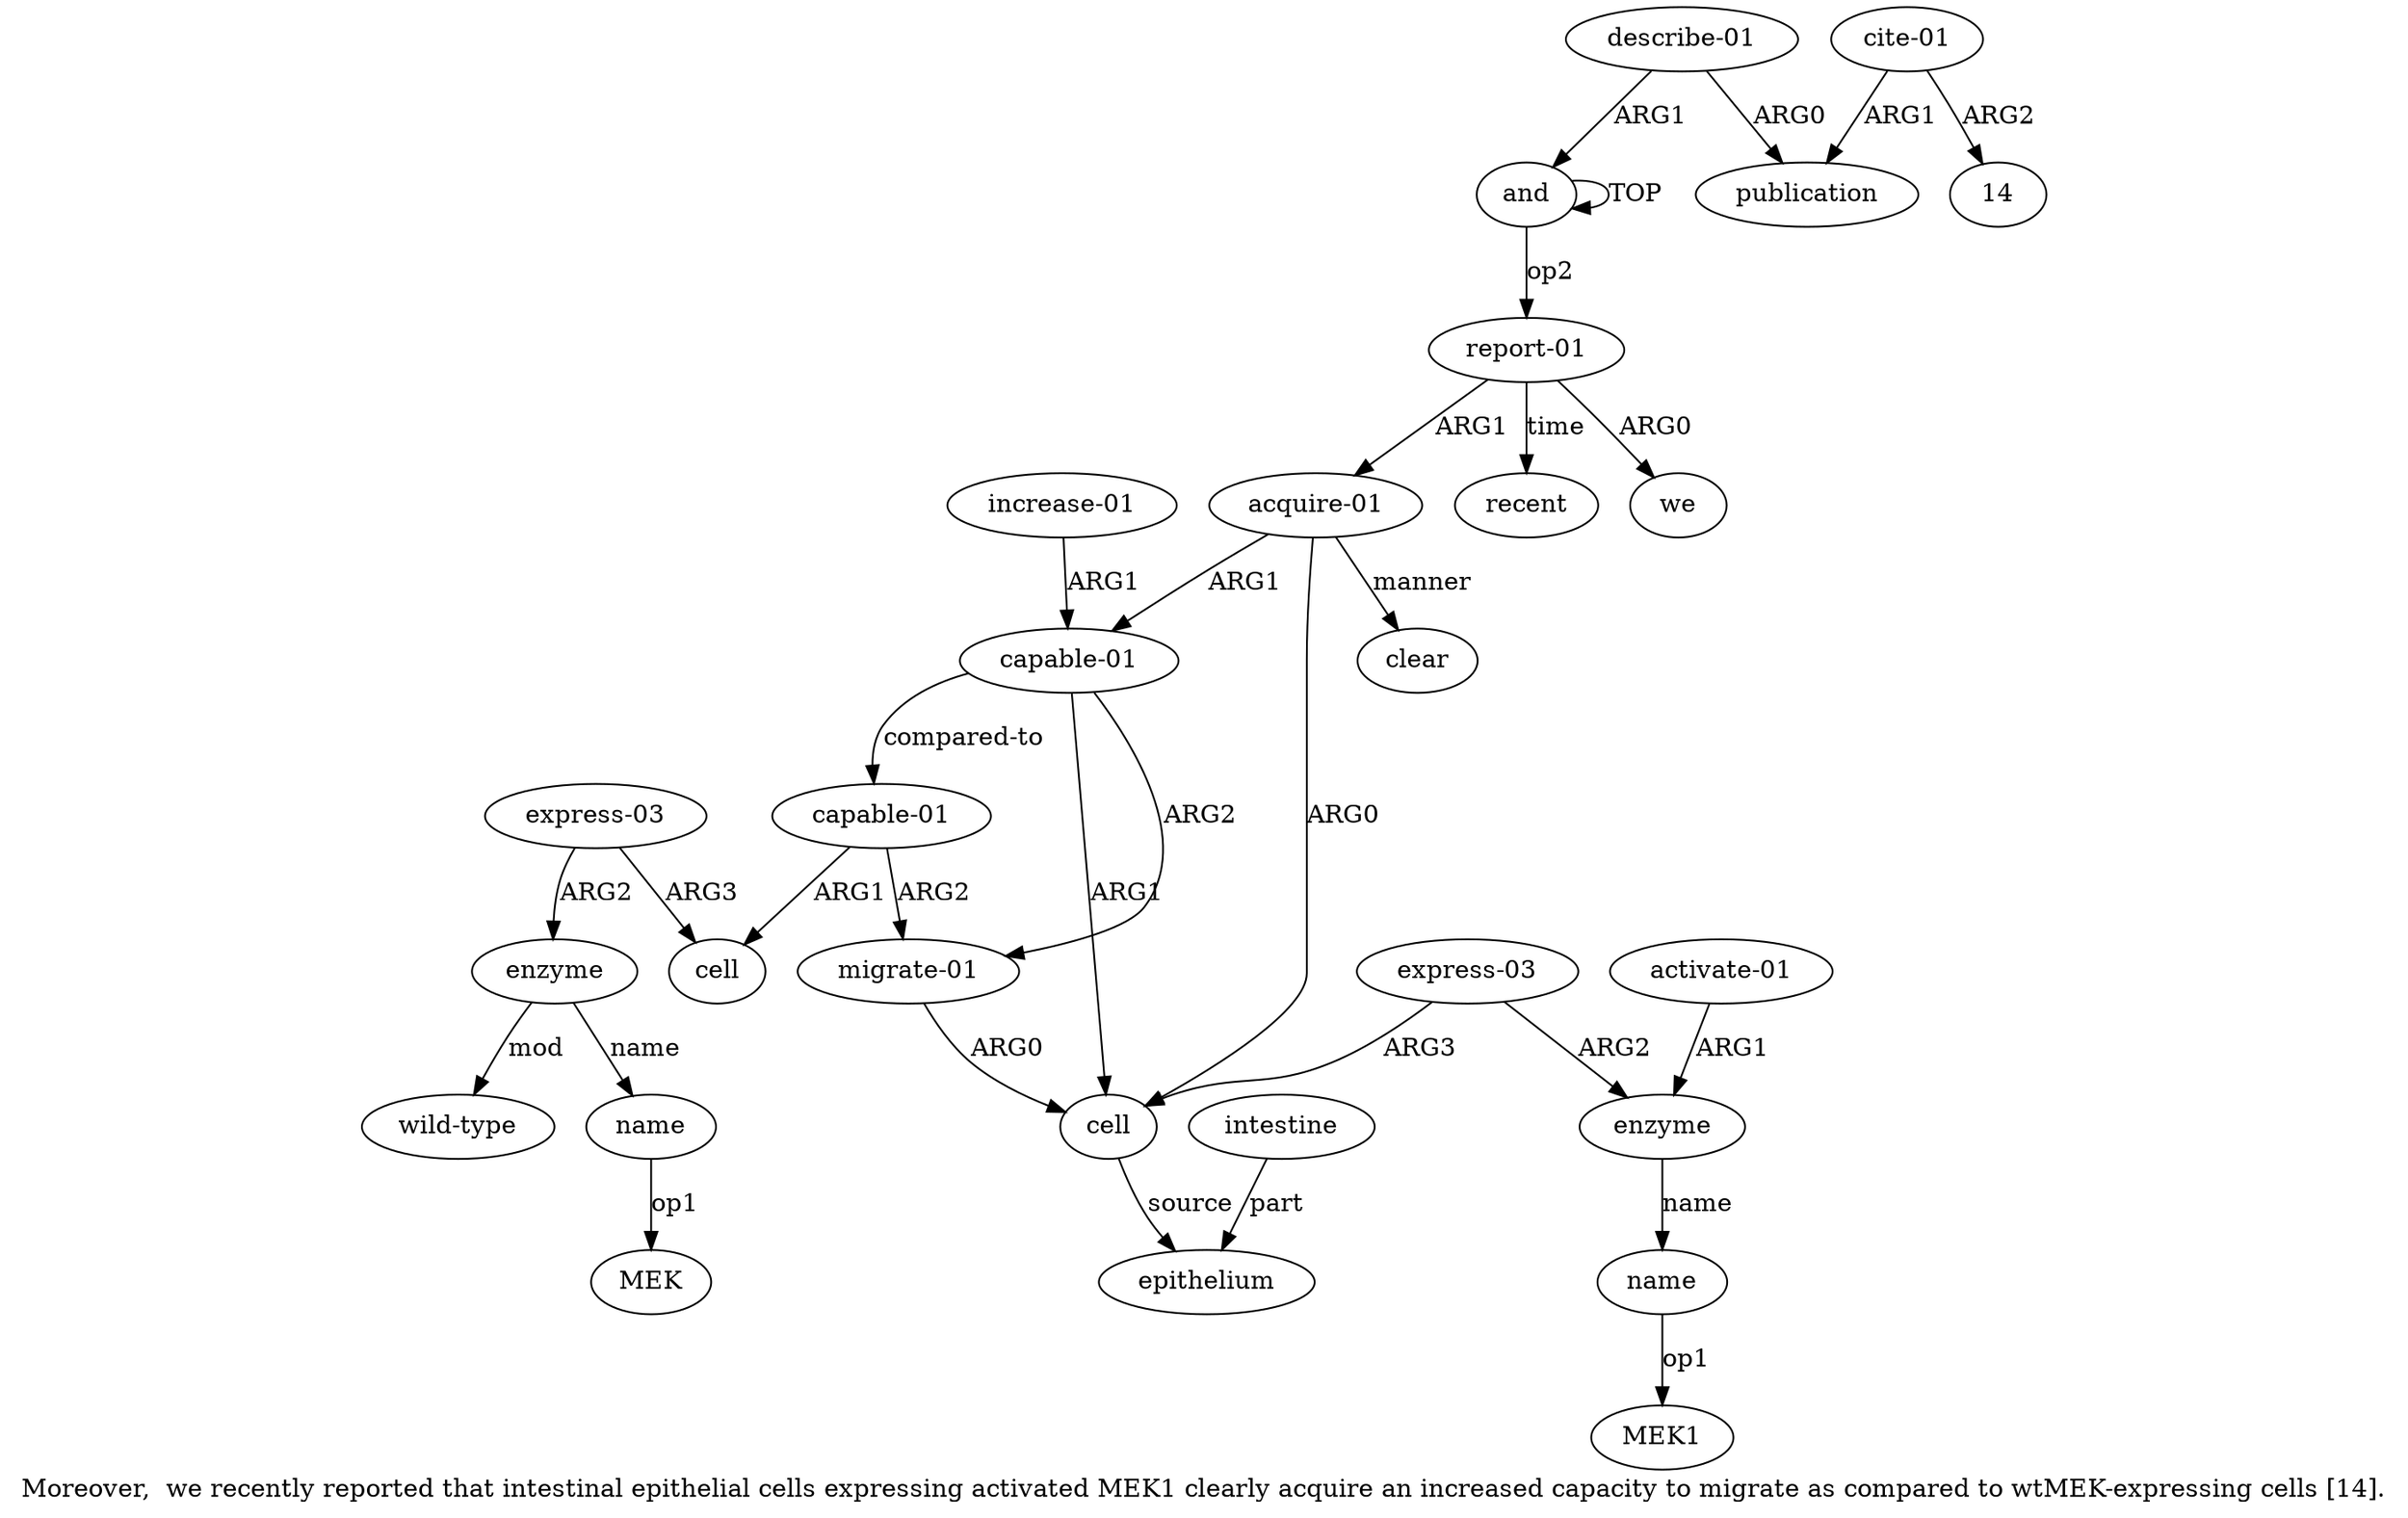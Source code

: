 digraph  {
	graph [label="Moreover,  we recently reported that intestinal epithelial cells expressing activated MEK1 clearly acquire an increased capacity \
to migrate as compared to wtMEK-expressing cells [14]."];
	node [label="\N"];
	a20	 [color=black,
		gold_ind=20,
		gold_label=clear,
		label=clear,
		test_ind=20,
		test_label=clear];
	a21	 [color=black,
		gold_ind=21,
		gold_label=recent,
		label=recent,
		test_ind=21,
		test_label=recent];
	a22	 [color=black,
		gold_ind=22,
		gold_label="describe-01",
		label="describe-01",
		test_ind=22,
		test_label="describe-01"];
	a23	 [color=black,
		gold_ind=23,
		gold_label=publication,
		label=publication,
		test_ind=23,
		test_label=publication];
	a22 -> a23 [key=0,
	color=black,
	gold_label=ARG0,
	label=ARG0,
	test_label=ARG0];
a0 [color=black,
	gold_ind=0,
	gold_label=and,
	label=and,
	test_ind=0,
	test_label=and];
a22 -> a0 [key=0,
color=black,
gold_label=ARG1,
label=ARG1,
test_label=ARG1];
a24 [color=black,
gold_ind=24,
gold_label="cite-01",
label="cite-01",
test_ind=24,
test_label="cite-01"];
a24 -> a23 [key=0,
color=black,
gold_label=ARG1,
label=ARG1,
test_label=ARG1];
"a24 14" [color=black,
gold_ind=-1,
gold_label=14,
label=14,
test_ind=-1,
test_label=14];
a24 -> "a24 14" [key=0,
color=black,
gold_label=ARG2,
label=ARG2,
test_label=ARG2];
"a9 MEK1" [color=black,
gold_ind=-1,
gold_label=MEK1,
label=MEK1,
test_ind=-1,
test_label=MEK1];
a15 [color=black,
gold_ind=15,
gold_label=cell,
label=cell,
test_ind=15,
test_label=cell];
a14 [color=black,
gold_ind=14,
gold_label="capable-01",
label="capable-01",
test_ind=14,
test_label="capable-01"];
a14 -> a15 [key=0,
color=black,
gold_label=ARG1,
label=ARG1,
test_label=ARG1];
a12 [color=black,
gold_ind=12,
gold_label="migrate-01",
label="migrate-01",
test_ind=12,
test_label="migrate-01"];
a14 -> a12 [key=0,
color=black,
gold_label=ARG2,
label=ARG2,
test_label=ARG2];
a17 [color=black,
gold_ind=17,
gold_label=enzyme,
label=enzyme,
test_ind=17,
test_label=enzyme];
a19 [color=black,
gold_ind=19,
gold_label="wild-type",
label="wild-type",
test_ind=19,
test_label="wild-type"];
a17 -> a19 [key=0,
color=black,
gold_label=mod,
label=mod,
test_label=mod];
a18 [color=black,
gold_ind=18,
gold_label=name,
label=name,
test_ind=18,
test_label=name];
a17 -> a18 [key=0,
color=black,
gold_label=name,
label=name,
test_label=name];
a16 [color=black,
gold_ind=16,
gold_label="express-03",
label="express-03",
test_ind=16,
test_label="express-03"];
a16 -> a15 [key=0,
color=black,
gold_label=ARG3,
label=ARG3,
test_label=ARG3];
a16 -> a17 [key=0,
color=black,
gold_label=ARG2,
label=ARG2,
test_label=ARG2];
a11 [color=black,
gold_ind=11,
gold_label="capable-01",
label="capable-01",
test_ind=11,
test_label="capable-01"];
a11 -> a14 [key=0,
color=black,
gold_label="compared-to",
label="compared-to",
test_label="compared-to"];
a11 -> a12 [key=0,
color=black,
gold_label=ARG2,
label=ARG2,
test_label=ARG2];
a4 [color=black,
gold_ind=4,
gold_label=cell,
label=cell,
test_ind=4,
test_label=cell];
a11 -> a4 [key=0,
color=black,
gold_label=ARG1,
label=ARG1,
test_label=ARG1];
a10 [color=black,
gold_ind=10,
gold_label="activate-01",
label="activate-01",
test_ind=10,
test_label="activate-01"];
a8 [color=black,
gold_ind=8,
gold_label=enzyme,
label=enzyme,
test_ind=8,
test_label=enzyme];
a10 -> a8 [key=0,
color=black,
gold_label=ARG1,
label=ARG1,
test_label=ARG1];
a13 [color=black,
gold_ind=13,
gold_label="increase-01",
label="increase-01",
test_ind=13,
test_label="increase-01"];
a13 -> a11 [key=0,
color=black,
gold_label=ARG1,
label=ARG1,
test_label=ARG1];
a12 -> a4 [key=0,
color=black,
gold_label=ARG0,
label=ARG0,
test_label=ARG0];
"a18 MEK" [color=black,
gold_ind=-1,
gold_label=MEK,
label=MEK,
test_ind=-1,
test_label=MEK];
a18 -> "a18 MEK" [key=0,
color=black,
gold_label=op1,
label=op1,
test_label=op1];
a1 [color=black,
gold_ind=1,
gold_label="report-01",
label="report-01",
test_ind=1,
test_label="report-01"];
a1 -> a21 [key=0,
color=black,
gold_label=time,
label=time,
test_label=time];
a3 [color=black,
gold_ind=3,
gold_label="acquire-01",
label="acquire-01",
test_ind=3,
test_label="acquire-01"];
a1 -> a3 [key=0,
color=black,
gold_label=ARG1,
label=ARG1,
test_label=ARG1];
a2 [color=black,
gold_ind=2,
gold_label=we,
label=we,
test_ind=2,
test_label=we];
a1 -> a2 [key=0,
color=black,
gold_label=ARG0,
label=ARG0,
test_label=ARG0];
a0 -> a1 [key=0,
color=black,
gold_label=op2,
label=op2,
test_label=op2];
a0 -> a0 [key=0,
color=black,
gold_label=TOP,
label=TOP,
test_label=TOP];
a3 -> a20 [key=0,
color=black,
gold_label=manner,
label=manner,
test_label=manner];
a3 -> a11 [key=0,
color=black,
gold_label=ARG1,
label=ARG1,
test_label=ARG1];
a3 -> a4 [key=0,
color=black,
gold_label=ARG0,
label=ARG0,
test_label=ARG0];
a5 [color=black,
gold_ind=5,
gold_label=epithelium,
label=epithelium,
test_ind=5,
test_label=epithelium];
a4 -> a5 [key=0,
color=black,
gold_label=source,
label=source,
test_label=source];
a7 [color=black,
gold_ind=7,
gold_label="express-03",
label="express-03",
test_ind=7,
test_label="express-03"];
a7 -> a4 [key=0,
color=black,
gold_label=ARG3,
label=ARG3,
test_label=ARG3];
a7 -> a8 [key=0,
color=black,
gold_label=ARG2,
label=ARG2,
test_label=ARG2];
a6 [color=black,
gold_ind=6,
gold_label=intestine,
label=intestine,
test_ind=6,
test_label=intestine];
a6 -> a5 [key=0,
color=black,
gold_label=part,
label=part,
test_label=part];
a9 [color=black,
gold_ind=9,
gold_label=name,
label=name,
test_ind=9,
test_label=name];
a9 -> "a9 MEK1" [key=0,
color=black,
gold_label=op1,
label=op1,
test_label=op1];
a8 -> a9 [key=0,
color=black,
gold_label=name,
label=name,
test_label=name];
}
